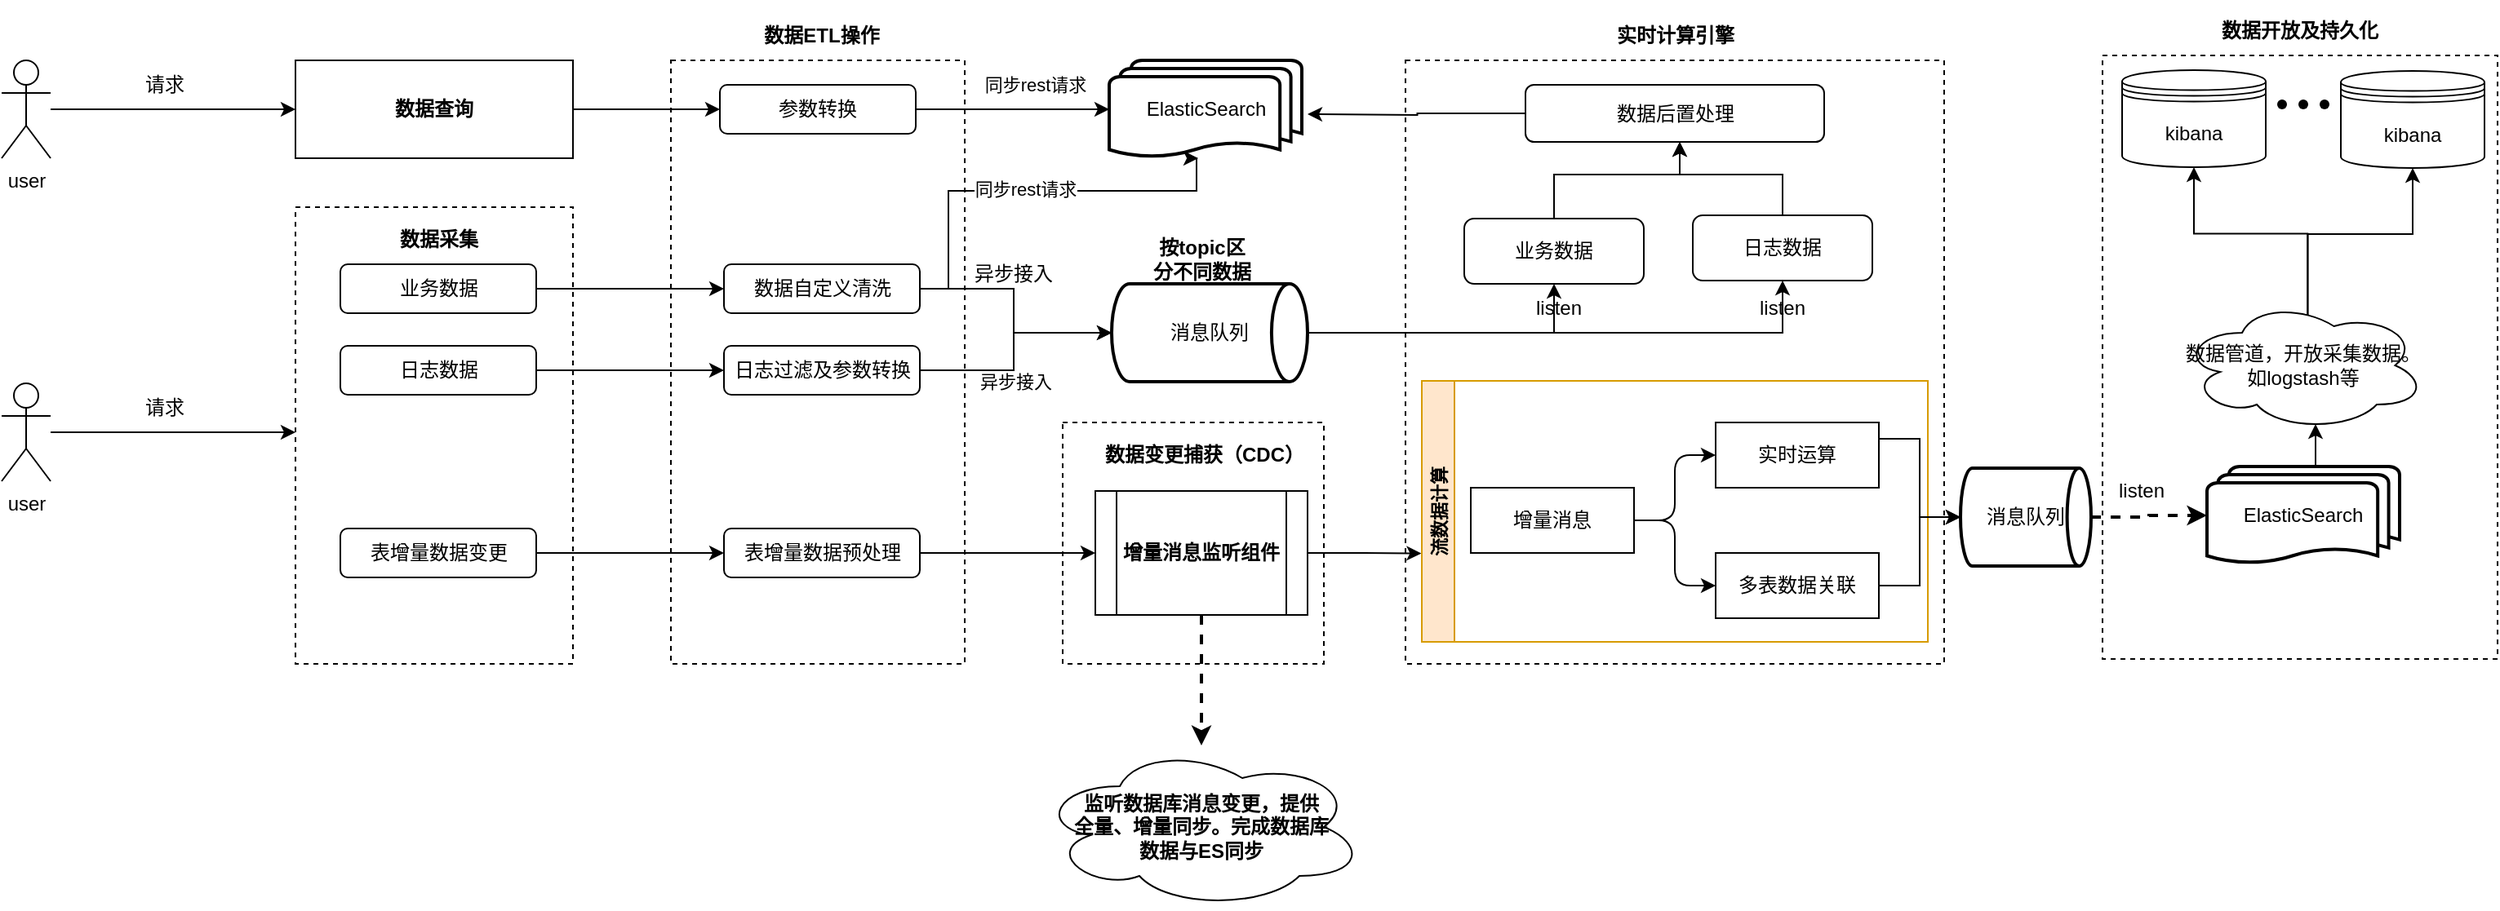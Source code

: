 <mxfile version="21.1.8" type="github">
  <diagram name="第 1 页" id="F1F1tczmCz8_vwdtoLMD">
    <mxGraphModel dx="2901" dy="1060" grid="1" gridSize="10" guides="1" tooltips="1" connect="1" arrows="1" fold="1" page="1" pageScale="1" pageWidth="827" pageHeight="1169" math="0" shadow="0">
      <root>
        <mxCell id="0" />
        <mxCell id="1" parent="0" />
        <mxCell id="EhgFYe17gosKgeHCHdaY-163" value="" style="rounded=0;whiteSpace=wrap;html=1;dashed=1;" vertex="1" parent="1">
          <mxGeometry x="1187" y="787" width="242" height="370" as="geometry" />
        </mxCell>
        <mxCell id="EhgFYe17gosKgeHCHdaY-107" value="" style="rounded=0;whiteSpace=wrap;html=1;dashed=1;" vertex="1" parent="1">
          <mxGeometry x="760" y="790" width="330" height="370" as="geometry" />
        </mxCell>
        <mxCell id="EhgFYe17gosKgeHCHdaY-90" value="" style="rounded=0;whiteSpace=wrap;html=1;dashed=1;" vertex="1" parent="1">
          <mxGeometry x="550" y="1012" width="160" height="148" as="geometry" />
        </mxCell>
        <mxCell id="EhgFYe17gosKgeHCHdaY-93" value="" style="rounded=0;whiteSpace=wrap;html=1;dashed=1;" vertex="1" parent="1">
          <mxGeometry x="80" y="880" width="170" height="280" as="geometry" />
        </mxCell>
        <mxCell id="EhgFYe17gosKgeHCHdaY-73" value="" style="rounded=0;whiteSpace=wrap;html=1;dashed=1;" vertex="1" parent="1">
          <mxGeometry x="310" y="790" width="180" height="370" as="geometry" />
        </mxCell>
        <mxCell id="EhgFYe17gosKgeHCHdaY-77" style="edgeStyle=orthogonalEdgeStyle;rounded=0;orthogonalLoop=1;jettySize=auto;html=1;exitX=1;exitY=0.5;exitDx=0;exitDy=0;entryX=0;entryY=0.5;entryDx=0;entryDy=0;" edge="1" parent="1" source="EhgFYe17gosKgeHCHdaY-53" target="EhgFYe17gosKgeHCHdaY-75">
          <mxGeometry relative="1" as="geometry" />
        </mxCell>
        <mxCell id="EhgFYe17gosKgeHCHdaY-53" value="&lt;b&gt;数据查询&lt;/b&gt;" style="rounded=0;whiteSpace=wrap;html=1;" vertex="1" parent="1">
          <mxGeometry x="80" y="790" width="170" height="60" as="geometry" />
        </mxCell>
        <mxCell id="EhgFYe17gosKgeHCHdaY-55" value="&lt;b&gt;数据采集&lt;/b&gt;" style="text;html=1;strokeColor=none;fillColor=none;align=center;verticalAlign=middle;whiteSpace=wrap;rounded=0;" vertex="1" parent="1">
          <mxGeometry x="127.5" y="885" width="80" height="30" as="geometry" />
        </mxCell>
        <mxCell id="EhgFYe17gosKgeHCHdaY-84" style="edgeStyle=orthogonalEdgeStyle;rounded=0;orthogonalLoop=1;jettySize=auto;html=1;exitX=1;exitY=0.5;exitDx=0;exitDy=0;entryX=0;entryY=0.5;entryDx=0;entryDy=0;" edge="1" parent="1" source="EhgFYe17gosKgeHCHdaY-56" target="EhgFYe17gosKgeHCHdaY-82">
          <mxGeometry relative="1" as="geometry" />
        </mxCell>
        <mxCell id="EhgFYe17gosKgeHCHdaY-56" value="表增量数据变更" style="rounded=1;whiteSpace=wrap;html=1;" vertex="1" parent="1">
          <mxGeometry x="107.5" y="1077" width="120" height="30" as="geometry" />
        </mxCell>
        <mxCell id="EhgFYe17gosKgeHCHdaY-83" style="edgeStyle=orthogonalEdgeStyle;rounded=0;orthogonalLoop=1;jettySize=auto;html=1;exitX=1;exitY=0.5;exitDx=0;exitDy=0;entryX=0;entryY=0.5;entryDx=0;entryDy=0;" edge="1" parent="1" source="EhgFYe17gosKgeHCHdaY-60" target="EhgFYe17gosKgeHCHdaY-79">
          <mxGeometry relative="1" as="geometry" />
        </mxCell>
        <mxCell id="EhgFYe17gosKgeHCHdaY-60" value="日志数据" style="rounded=1;whiteSpace=wrap;html=1;" vertex="1" parent="1">
          <mxGeometry x="107.5" y="965" width="120" height="30" as="geometry" />
        </mxCell>
        <mxCell id="EhgFYe17gosKgeHCHdaY-81" style="edgeStyle=orthogonalEdgeStyle;rounded=0;orthogonalLoop=1;jettySize=auto;html=1;exitX=1;exitY=0.5;exitDx=0;exitDy=0;entryX=0;entryY=0.5;entryDx=0;entryDy=0;" edge="1" parent="1" source="EhgFYe17gosKgeHCHdaY-61" target="EhgFYe17gosKgeHCHdaY-80">
          <mxGeometry relative="1" as="geometry" />
        </mxCell>
        <mxCell id="EhgFYe17gosKgeHCHdaY-61" value="业务数据" style="rounded=1;whiteSpace=wrap;html=1;" vertex="1" parent="1">
          <mxGeometry x="107.5" y="915" width="120" height="30" as="geometry" />
        </mxCell>
        <mxCell id="EhgFYe17gosKgeHCHdaY-67" value="" style="edgeStyle=orthogonalEdgeStyle;rounded=0;orthogonalLoop=1;jettySize=auto;html=1;entryX=0;entryY=0.5;entryDx=0;entryDy=0;" edge="1" parent="1" source="EhgFYe17gosKgeHCHdaY-63" target="EhgFYe17gosKgeHCHdaY-53">
          <mxGeometry relative="1" as="geometry" />
        </mxCell>
        <mxCell id="EhgFYe17gosKgeHCHdaY-63" value="user" style="shape=umlActor;verticalLabelPosition=bottom;verticalAlign=top;html=1;outlineConnect=0;" vertex="1" parent="1">
          <mxGeometry x="-100" y="790" width="30" height="60" as="geometry" />
        </mxCell>
        <mxCell id="EhgFYe17gosKgeHCHdaY-71" value="" style="edgeStyle=orthogonalEdgeStyle;rounded=0;orthogonalLoop=1;jettySize=auto;html=1;" edge="1" parent="1" source="EhgFYe17gosKgeHCHdaY-64">
          <mxGeometry relative="1" as="geometry">
            <mxPoint x="80" y="1018" as="targetPoint" />
          </mxGeometry>
        </mxCell>
        <mxCell id="EhgFYe17gosKgeHCHdaY-64" value="user" style="shape=umlActor;verticalLabelPosition=bottom;verticalAlign=top;html=1;outlineConnect=0;" vertex="1" parent="1">
          <mxGeometry x="-100" y="988" width="30" height="60" as="geometry" />
        </mxCell>
        <mxCell id="EhgFYe17gosKgeHCHdaY-101" style="edgeStyle=orthogonalEdgeStyle;rounded=0;orthogonalLoop=1;jettySize=auto;html=1;exitX=1;exitY=0.5;exitDx=0;exitDy=0;entryX=0;entryY=0.5;entryDx=0;entryDy=0;entryPerimeter=0;" edge="1" parent="1" source="EhgFYe17gosKgeHCHdaY-75" target="EhgFYe17gosKgeHCHdaY-99">
          <mxGeometry relative="1" as="geometry" />
        </mxCell>
        <mxCell id="EhgFYe17gosKgeHCHdaY-102" value="同步rest请求" style="edgeLabel;html=1;align=center;verticalAlign=middle;resizable=0;points=[];" vertex="1" connectable="0" parent="EhgFYe17gosKgeHCHdaY-101">
          <mxGeometry x="-0.247" y="1" relative="1" as="geometry">
            <mxPoint x="28" y="-14" as="offset" />
          </mxGeometry>
        </mxCell>
        <mxCell id="EhgFYe17gosKgeHCHdaY-75" value="参数转换" style="rounded=1;whiteSpace=wrap;html=1;" vertex="1" parent="1">
          <mxGeometry x="340" y="805" width="120" height="30" as="geometry" />
        </mxCell>
        <mxCell id="EhgFYe17gosKgeHCHdaY-78" value="&lt;b&gt;数据ETL操作&lt;/b&gt;" style="text;html=1;strokeColor=none;fillColor=none;align=center;verticalAlign=middle;whiteSpace=wrap;rounded=0;" vertex="1" parent="1">
          <mxGeometry x="365" y="760" width="75" height="30" as="geometry" />
        </mxCell>
        <mxCell id="EhgFYe17gosKgeHCHdaY-87" style="edgeStyle=orthogonalEdgeStyle;rounded=0;orthogonalLoop=1;jettySize=auto;html=1;exitX=1;exitY=0.5;exitDx=0;exitDy=0;entryX=0;entryY=0.5;entryDx=0;entryDy=0;entryPerimeter=0;" edge="1" parent="1" source="EhgFYe17gosKgeHCHdaY-79" target="EhgFYe17gosKgeHCHdaY-85">
          <mxGeometry relative="1" as="geometry">
            <Array as="points">
              <mxPoint x="520" y="980" />
              <mxPoint x="520" y="957" />
            </Array>
          </mxGeometry>
        </mxCell>
        <mxCell id="EhgFYe17gosKgeHCHdaY-97" value="异步接入" style="edgeLabel;html=1;align=center;verticalAlign=middle;resizable=0;points=[];" vertex="1" connectable="0" parent="EhgFYe17gosKgeHCHdaY-87">
          <mxGeometry x="-0.234" y="-4" relative="1" as="geometry">
            <mxPoint x="4" y="3" as="offset" />
          </mxGeometry>
        </mxCell>
        <mxCell id="EhgFYe17gosKgeHCHdaY-79" value="日志过滤及参数转换" style="rounded=1;whiteSpace=wrap;html=1;" vertex="1" parent="1">
          <mxGeometry x="342.5" y="965" width="120" height="30" as="geometry" />
        </mxCell>
        <mxCell id="EhgFYe17gosKgeHCHdaY-86" style="edgeStyle=orthogonalEdgeStyle;rounded=0;orthogonalLoop=1;jettySize=auto;html=1;exitX=1;exitY=0.5;exitDx=0;exitDy=0;entryX=0;entryY=0.5;entryDx=0;entryDy=0;entryPerimeter=0;" edge="1" parent="1" source="EhgFYe17gosKgeHCHdaY-80" target="EhgFYe17gosKgeHCHdaY-85">
          <mxGeometry relative="1" as="geometry">
            <Array as="points">
              <mxPoint x="520" y="930" />
              <mxPoint x="520" y="957" />
            </Array>
          </mxGeometry>
        </mxCell>
        <mxCell id="EhgFYe17gosKgeHCHdaY-103" style="edgeStyle=orthogonalEdgeStyle;rounded=0;orthogonalLoop=1;jettySize=auto;html=1;exitX=1;exitY=0.5;exitDx=0;exitDy=0;" edge="1" parent="1" source="EhgFYe17gosKgeHCHdaY-80">
          <mxGeometry relative="1" as="geometry">
            <mxPoint x="633" y="850" as="targetPoint" />
            <Array as="points">
              <mxPoint x="480" y="930" />
              <mxPoint x="480" y="870" />
              <mxPoint x="632" y="870" />
            </Array>
          </mxGeometry>
        </mxCell>
        <mxCell id="EhgFYe17gosKgeHCHdaY-104" value="同步rest请求" style="edgeLabel;html=1;align=center;verticalAlign=middle;resizable=0;points=[];" vertex="1" connectable="0" parent="EhgFYe17gosKgeHCHdaY-103">
          <mxGeometry x="-0.011" y="1" relative="1" as="geometry">
            <mxPoint as="offset" />
          </mxGeometry>
        </mxCell>
        <mxCell id="EhgFYe17gosKgeHCHdaY-80" value="数据自定义清洗" style="rounded=1;whiteSpace=wrap;html=1;" vertex="1" parent="1">
          <mxGeometry x="342.5" y="915" width="120" height="30" as="geometry" />
        </mxCell>
        <mxCell id="EhgFYe17gosKgeHCHdaY-96" style="edgeStyle=orthogonalEdgeStyle;rounded=0;orthogonalLoop=1;jettySize=auto;html=1;exitX=1;exitY=0.5;exitDx=0;exitDy=0;entryX=0;entryY=0.5;entryDx=0;entryDy=0;" edge="1" parent="1" source="EhgFYe17gosKgeHCHdaY-82" target="EhgFYe17gosKgeHCHdaY-91">
          <mxGeometry relative="1" as="geometry" />
        </mxCell>
        <mxCell id="EhgFYe17gosKgeHCHdaY-82" value="表增量数据预处理" style="rounded=1;whiteSpace=wrap;html=1;" vertex="1" parent="1">
          <mxGeometry x="342.5" y="1077" width="120" height="30" as="geometry" />
        </mxCell>
        <mxCell id="EhgFYe17gosKgeHCHdaY-118" style="edgeStyle=orthogonalEdgeStyle;rounded=0;orthogonalLoop=1;jettySize=auto;html=1;exitX=1;exitY=0.5;exitDx=0;exitDy=0;exitPerimeter=0;entryX=0.5;entryY=1;entryDx=0;entryDy=0;" edge="1" parent="1" source="EhgFYe17gosKgeHCHdaY-85" target="EhgFYe17gosKgeHCHdaY-113">
          <mxGeometry relative="1" as="geometry" />
        </mxCell>
        <mxCell id="EhgFYe17gosKgeHCHdaY-119" style="edgeStyle=orthogonalEdgeStyle;rounded=0;orthogonalLoop=1;jettySize=auto;html=1;exitX=1;exitY=0.5;exitDx=0;exitDy=0;exitPerimeter=0;entryX=0.5;entryY=1;entryDx=0;entryDy=0;" edge="1" parent="1" source="EhgFYe17gosKgeHCHdaY-85" target="EhgFYe17gosKgeHCHdaY-116">
          <mxGeometry relative="1" as="geometry" />
        </mxCell>
        <mxCell id="EhgFYe17gosKgeHCHdaY-85" value="消息队列" style="strokeWidth=2;html=1;shape=mxgraph.flowchart.direct_data;whiteSpace=wrap;" vertex="1" parent="1">
          <mxGeometry x="580" y="927" width="120" height="60" as="geometry" />
        </mxCell>
        <mxCell id="EhgFYe17gosKgeHCHdaY-88" value="&lt;b&gt;按topic区分不同数据&lt;/b&gt;" style="text;html=1;strokeColor=none;fillColor=none;align=center;verticalAlign=middle;whiteSpace=wrap;rounded=0;" vertex="1" parent="1">
          <mxGeometry x="602.5" y="897" width="65" height="30" as="geometry" />
        </mxCell>
        <mxCell id="EhgFYe17gosKgeHCHdaY-111" style="edgeStyle=orthogonalEdgeStyle;rounded=0;orthogonalLoop=1;jettySize=auto;html=1;exitX=0.5;exitY=1;exitDx=0;exitDy=0;dashed=1;strokeWidth=2;" edge="1" parent="1" source="EhgFYe17gosKgeHCHdaY-91" target="EhgFYe17gosKgeHCHdaY-110">
          <mxGeometry relative="1" as="geometry">
            <mxPoint x="635" y="1170" as="targetPoint" />
          </mxGeometry>
        </mxCell>
        <mxCell id="EhgFYe17gosKgeHCHdaY-140" style="edgeStyle=orthogonalEdgeStyle;rounded=0;orthogonalLoop=1;jettySize=auto;html=1;exitX=1;exitY=0.5;exitDx=0;exitDy=0;entryX=-0.001;entryY=0.661;entryDx=0;entryDy=0;entryPerimeter=0;" edge="1" parent="1" source="EhgFYe17gosKgeHCHdaY-91" target="EhgFYe17gosKgeHCHdaY-126">
          <mxGeometry relative="1" as="geometry" />
        </mxCell>
        <mxCell id="EhgFYe17gosKgeHCHdaY-91" value="&lt;b&gt;增量消息监听组件&lt;/b&gt;" style="shape=process;whiteSpace=wrap;html=1;backgroundOutline=1;" vertex="1" parent="1">
          <mxGeometry x="570" y="1054" width="130" height="76" as="geometry" />
        </mxCell>
        <mxCell id="EhgFYe17gosKgeHCHdaY-92" value="数据变更捕获（CDC）" style="text;html=1;strokeColor=none;fillColor=none;align=center;verticalAlign=middle;whiteSpace=wrap;rounded=0;fontStyle=1" vertex="1" parent="1">
          <mxGeometry x="572.5" y="1017" width="127.5" height="30" as="geometry" />
        </mxCell>
        <mxCell id="EhgFYe17gosKgeHCHdaY-99" value="ElasticSearch" style="strokeWidth=2;html=1;shape=mxgraph.flowchart.multi-document;whiteSpace=wrap;" vertex="1" parent="1">
          <mxGeometry x="578.5" y="790" width="118" height="60" as="geometry" />
        </mxCell>
        <mxCell id="EhgFYe17gosKgeHCHdaY-106" value="异步接入" style="text;html=1;strokeColor=none;fillColor=none;align=center;verticalAlign=middle;whiteSpace=wrap;rounded=0;" vertex="1" parent="1">
          <mxGeometry x="490" y="906" width="60" height="30" as="geometry" />
        </mxCell>
        <mxCell id="EhgFYe17gosKgeHCHdaY-149" style="edgeStyle=orthogonalEdgeStyle;rounded=0;orthogonalLoop=1;jettySize=auto;html=1;exitX=0;exitY=0.5;exitDx=0;exitDy=0;" edge="1" parent="1" source="EhgFYe17gosKgeHCHdaY-108">
          <mxGeometry relative="1" as="geometry">
            <mxPoint x="700" y="823" as="targetPoint" />
          </mxGeometry>
        </mxCell>
        <mxCell id="EhgFYe17gosKgeHCHdaY-108" value="数据后置处理" style="rounded=1;whiteSpace=wrap;html=1;" vertex="1" parent="1">
          <mxGeometry x="833.5" y="805" width="183" height="35" as="geometry" />
        </mxCell>
        <mxCell id="EhgFYe17gosKgeHCHdaY-110" value="&lt;b&gt;监听数据库消息变更，提供&lt;br&gt;全量、增量同步。完成数据库&lt;br&gt;数据与ES同步&lt;/b&gt;" style="ellipse;shape=cloud;whiteSpace=wrap;html=1;" vertex="1" parent="1">
          <mxGeometry x="535" y="1210" width="200" height="100" as="geometry" />
        </mxCell>
        <mxCell id="EhgFYe17gosKgeHCHdaY-137" style="edgeStyle=orthogonalEdgeStyle;rounded=0;orthogonalLoop=1;jettySize=auto;html=1;exitX=0.5;exitY=0;exitDx=0;exitDy=0;entryX=0.5;entryY=1;entryDx=0;entryDy=0;" edge="1" parent="1" source="EhgFYe17gosKgeHCHdaY-113">
          <mxGeometry relative="1" as="geometry">
            <mxPoint x="928" y="840" as="targetPoint" />
            <Array as="points">
              <mxPoint x="851" y="860" />
              <mxPoint x="928" y="860" />
            </Array>
          </mxGeometry>
        </mxCell>
        <mxCell id="EhgFYe17gosKgeHCHdaY-113" value="业务数据" style="rounded=1;whiteSpace=wrap;html=1;" vertex="1" parent="1">
          <mxGeometry x="796" y="887" width="110" height="40" as="geometry" />
        </mxCell>
        <mxCell id="EhgFYe17gosKgeHCHdaY-139" style="edgeStyle=orthogonalEdgeStyle;rounded=0;orthogonalLoop=1;jettySize=auto;html=1;exitX=0.5;exitY=0;exitDx=0;exitDy=0;entryX=0.5;entryY=1;entryDx=0;entryDy=0;" edge="1" parent="1" source="EhgFYe17gosKgeHCHdaY-116">
          <mxGeometry relative="1" as="geometry">
            <mxPoint x="928" y="840" as="targetPoint" />
            <Array as="points">
              <mxPoint x="991" y="860" />
              <mxPoint x="928" y="860" />
            </Array>
          </mxGeometry>
        </mxCell>
        <mxCell id="EhgFYe17gosKgeHCHdaY-116" value="日志数据" style="rounded=1;whiteSpace=wrap;html=1;" vertex="1" parent="1">
          <mxGeometry x="936" y="885" width="110" height="40" as="geometry" />
        </mxCell>
        <mxCell id="EhgFYe17gosKgeHCHdaY-120" value="&lt;b&gt;实时计算引擎&lt;/b&gt;" style="text;html=1;strokeColor=none;fillColor=none;align=center;verticalAlign=middle;whiteSpace=wrap;rounded=0;" vertex="1" parent="1">
          <mxGeometry x="887.5" y="760" width="75" height="30" as="geometry" />
        </mxCell>
        <mxCell id="EhgFYe17gosKgeHCHdaY-121" value="listen" style="text;html=1;strokeColor=none;fillColor=none;align=center;verticalAlign=middle;whiteSpace=wrap;rounded=0;" vertex="1" parent="1">
          <mxGeometry x="823.5" y="927" width="60" height="30" as="geometry" />
        </mxCell>
        <mxCell id="EhgFYe17gosKgeHCHdaY-122" value="listen" style="text;html=1;strokeColor=none;fillColor=none;align=center;verticalAlign=middle;whiteSpace=wrap;rounded=0;" vertex="1" parent="1">
          <mxGeometry x="961" y="927" width="60" height="30" as="geometry" />
        </mxCell>
        <mxCell id="EhgFYe17gosKgeHCHdaY-126" value="流数据计算" style="swimlane;startSize=20;horizontal=0;childLayout=treeLayout;horizontalTree=1;resizable=0;containerType=tree;fontSize=11;container=0;fillColor=#ffe6cc;strokeColor=#d79b00;" vertex="1" parent="1">
          <mxGeometry x="770" y="986.5" width="310" height="160" as="geometry" />
        </mxCell>
        <mxCell id="EhgFYe17gosKgeHCHdaY-127" value="增量消息" style="whiteSpace=wrap;html=1;" vertex="1" parent="1">
          <mxGeometry x="800" y="1052" width="100" height="40" as="geometry" />
        </mxCell>
        <mxCell id="EhgFYe17gosKgeHCHdaY-172" style="edgeStyle=orthogonalEdgeStyle;rounded=0;orthogonalLoop=1;jettySize=auto;html=1;exitX=1;exitY=0.25;exitDx=0;exitDy=0;entryX=0;entryY=0.5;entryDx=0;entryDy=0;entryPerimeter=0;" edge="1" parent="1" source="EhgFYe17gosKgeHCHdaY-128" target="EhgFYe17gosKgeHCHdaY-170">
          <mxGeometry relative="1" as="geometry" />
        </mxCell>
        <mxCell id="EhgFYe17gosKgeHCHdaY-128" value="实时运算" style="whiteSpace=wrap;html=1;" vertex="1" parent="1">
          <mxGeometry x="950" y="1012" width="100" height="40" as="geometry" />
        </mxCell>
        <mxCell id="EhgFYe17gosKgeHCHdaY-129" value="" style="edgeStyle=elbowEdgeStyle;elbow=vertical;html=1;rounded=1;curved=0;sourcePerimeterSpacing=0;targetPerimeterSpacing=0;startSize=6;endSize=6;" edge="1" parent="1" source="EhgFYe17gosKgeHCHdaY-127" target="EhgFYe17gosKgeHCHdaY-128">
          <mxGeometry relative="1" as="geometry" />
        </mxCell>
        <mxCell id="EhgFYe17gosKgeHCHdaY-171" style="edgeStyle=orthogonalEdgeStyle;rounded=0;orthogonalLoop=1;jettySize=auto;html=1;exitX=1;exitY=0.5;exitDx=0;exitDy=0;entryX=0;entryY=0.5;entryDx=0;entryDy=0;entryPerimeter=0;" edge="1" parent="1" source="EhgFYe17gosKgeHCHdaY-130" target="EhgFYe17gosKgeHCHdaY-170">
          <mxGeometry relative="1" as="geometry" />
        </mxCell>
        <mxCell id="EhgFYe17gosKgeHCHdaY-130" value="多表数据关联" style="whiteSpace=wrap;html=1;" vertex="1" parent="1">
          <mxGeometry x="950" y="1092" width="100" height="40" as="geometry" />
        </mxCell>
        <mxCell id="EhgFYe17gosKgeHCHdaY-131" value="" style="edgeStyle=elbowEdgeStyle;elbow=vertical;html=1;rounded=1;curved=0;sourcePerimeterSpacing=0;targetPerimeterSpacing=0;startSize=6;endSize=6;" edge="1" parent="1" source="EhgFYe17gosKgeHCHdaY-127" target="EhgFYe17gosKgeHCHdaY-130">
          <mxGeometry relative="1" as="geometry" />
        </mxCell>
        <mxCell id="EhgFYe17gosKgeHCHdaY-159" style="edgeStyle=orthogonalEdgeStyle;rounded=0;orthogonalLoop=1;jettySize=auto;html=1;exitX=0.5;exitY=0;exitDx=0;exitDy=0;exitPerimeter=0;entryX=0.55;entryY=0.95;entryDx=0;entryDy=0;entryPerimeter=0;" edge="1" parent="1" source="EhgFYe17gosKgeHCHdaY-141" target="EhgFYe17gosKgeHCHdaY-150">
          <mxGeometry relative="1" as="geometry" />
        </mxCell>
        <mxCell id="EhgFYe17gosKgeHCHdaY-141" value="ElasticSearch" style="strokeWidth=2;html=1;shape=mxgraph.flowchart.multi-document;whiteSpace=wrap;" vertex="1" parent="1">
          <mxGeometry x="1251" y="1039" width="118" height="60" as="geometry" />
        </mxCell>
        <mxCell id="EhgFYe17gosKgeHCHdaY-161" style="edgeStyle=orthogonalEdgeStyle;rounded=0;orthogonalLoop=1;jettySize=auto;html=1;exitX=0.518;exitY=0.121;exitDx=0;exitDy=0;exitPerimeter=0;" edge="1" parent="1" source="EhgFYe17gosKgeHCHdaY-150" target="EhgFYe17gosKgeHCHdaY-153">
          <mxGeometry relative="1" as="geometry" />
        </mxCell>
        <mxCell id="EhgFYe17gosKgeHCHdaY-162" style="edgeStyle=orthogonalEdgeStyle;rounded=0;orthogonalLoop=1;jettySize=auto;html=1;exitX=0.518;exitY=0.129;exitDx=0;exitDy=0;exitPerimeter=0;entryX=0.5;entryY=1;entryDx=0;entryDy=0;" edge="1" parent="1" source="EhgFYe17gosKgeHCHdaY-150" target="EhgFYe17gosKgeHCHdaY-158">
          <mxGeometry relative="1" as="geometry" />
        </mxCell>
        <mxCell id="EhgFYe17gosKgeHCHdaY-150" value="数据管道，开放采集数据。如logstash等" style="ellipse;shape=cloud;whiteSpace=wrap;html=1;" vertex="1" parent="1">
          <mxGeometry x="1235" y="937" width="150" height="80" as="geometry" />
        </mxCell>
        <mxCell id="EhgFYe17gosKgeHCHdaY-153" value="kibana" style="shape=datastore;whiteSpace=wrap;html=1;" vertex="1" parent="1">
          <mxGeometry x="1199" y="796" width="88" height="59.5" as="geometry" />
        </mxCell>
        <mxCell id="EhgFYe17gosKgeHCHdaY-155" value="" style="shape=waypoint;sketch=0;fillStyle=solid;size=6;pointerEvents=1;points=[];fillColor=none;resizable=0;rotatable=0;perimeter=centerPerimeter;snapToPoint=1;" vertex="1" parent="1">
          <mxGeometry x="1313" y="807" width="20" height="20" as="geometry" />
        </mxCell>
        <mxCell id="EhgFYe17gosKgeHCHdaY-156" value="" style="shape=waypoint;sketch=0;fillStyle=solid;size=6;pointerEvents=1;points=[];fillColor=none;resizable=0;rotatable=0;perimeter=centerPerimeter;snapToPoint=1;" vertex="1" parent="1">
          <mxGeometry x="1300" y="807" width="20" height="20" as="geometry" />
        </mxCell>
        <mxCell id="EhgFYe17gosKgeHCHdaY-157" value="" style="shape=waypoint;sketch=0;fillStyle=solid;size=6;pointerEvents=1;points=[];fillColor=none;resizable=0;rotatable=0;perimeter=centerPerimeter;snapToPoint=1;" vertex="1" parent="1">
          <mxGeometry x="1287" y="807" width="20" height="20" as="geometry" />
        </mxCell>
        <mxCell id="EhgFYe17gosKgeHCHdaY-158" value="kibana" style="shape=datastore;whiteSpace=wrap;html=1;" vertex="1" parent="1">
          <mxGeometry x="1333" y="796.5" width="88" height="59.5" as="geometry" />
        </mxCell>
        <mxCell id="EhgFYe17gosKgeHCHdaY-164" value="&lt;p id=&quot;20230417003337-ht1p8pf&quot;&gt;数据开放及持久化&lt;/p&gt;" style="text;html=1;strokeColor=none;fillColor=none;align=center;verticalAlign=middle;whiteSpace=wrap;rounded=0;fontStyle=1" vertex="1" parent="1">
          <mxGeometry x="1253" y="757" width="110" height="30" as="geometry" />
        </mxCell>
        <mxCell id="EhgFYe17gosKgeHCHdaY-166" value="请求" style="text;html=1;strokeColor=none;fillColor=none;align=center;verticalAlign=middle;whiteSpace=wrap;rounded=0;" vertex="1" parent="1">
          <mxGeometry x="-30" y="790" width="60" height="30" as="geometry" />
        </mxCell>
        <mxCell id="EhgFYe17gosKgeHCHdaY-167" value="请求" style="text;html=1;strokeColor=none;fillColor=none;align=center;verticalAlign=middle;whiteSpace=wrap;rounded=0;" vertex="1" parent="1">
          <mxGeometry x="-30" y="988" width="60" height="30" as="geometry" />
        </mxCell>
        <mxCell id="EhgFYe17gosKgeHCHdaY-173" style="edgeStyle=orthogonalEdgeStyle;rounded=0;orthogonalLoop=1;jettySize=auto;html=1;exitX=1;exitY=0.5;exitDx=0;exitDy=0;exitPerimeter=0;entryX=0;entryY=0.5;entryDx=0;entryDy=0;entryPerimeter=0;dashed=1;strokeWidth=2;" edge="1" parent="1" source="EhgFYe17gosKgeHCHdaY-170" target="EhgFYe17gosKgeHCHdaY-141">
          <mxGeometry relative="1" as="geometry" />
        </mxCell>
        <mxCell id="EhgFYe17gosKgeHCHdaY-170" value="消息队列" style="strokeWidth=2;html=1;shape=mxgraph.flowchart.direct_data;whiteSpace=wrap;" vertex="1" parent="1">
          <mxGeometry x="1100" y="1040" width="80" height="60" as="geometry" />
        </mxCell>
        <mxCell id="EhgFYe17gosKgeHCHdaY-174" value="listen" style="text;html=1;strokeColor=none;fillColor=none;align=center;verticalAlign=middle;whiteSpace=wrap;rounded=0;" vertex="1" parent="1">
          <mxGeometry x="1181" y="1039" width="60" height="30" as="geometry" />
        </mxCell>
      </root>
    </mxGraphModel>
  </diagram>
</mxfile>
